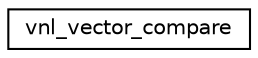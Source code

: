 digraph "Graphical Class Hierarchy"
{
  edge [fontname="Helvetica",fontsize="10",labelfontname="Helvetica",labelfontsize="10"];
  node [fontname="Helvetica",fontsize="10",shape=record];
  rankdir="LR";
  Node1 [label="vnl_vector_compare",height=0.2,width=0.4,color="black", fillcolor="white", style="filled",URL="$classvnl__vector__compare.html"];
}
